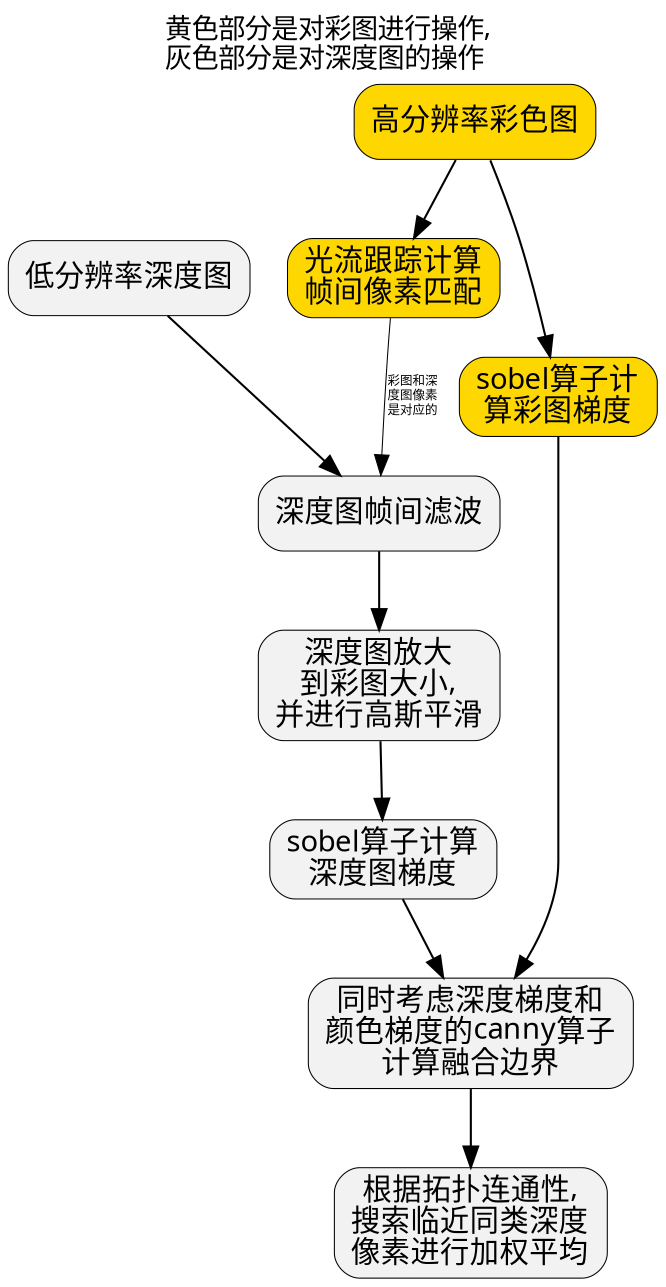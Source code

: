 digraph hierarchy {
dpi = 300
ratio = "compress"

graph [label="黄色部分是对彩图进行操作, \l灰色部分是对深度图的操作\l", fontname="FangSong", labelloc=t, fontsize=13];

node[shape=record, style="filled,rounded", fontname="FangSong", fillcolor=gray95, penwidth=0.5]
d1[label="{
低分辨率深度图
}"]

d2[label="深度图帧间滤波"]

d3[label="深度图放大\n到彩图大小,\n并进行高斯平滑\n"]

d4[label="sobel算子计算\l深度图梯度"]

m1[label="同时考虑深度梯度和\n颜色梯度的canny算子\n计算融合边界"]

m2[label="根据拓扑连通性,\n搜索临近同类深度\n像素进行加权平均"]

node[shape=record, style="filled,rounded", fontname="FangSong", fillcolor=gold1, penwidth=0.5]

c1[label="高分辨率彩色图"]

c2[label="光流跟踪计算\n帧间像素匹配"]

c3[label="sobel算子计\l算彩图梯度"]


d1->d2
d2->d3
d3->d4
d4->m1
m1->m2

c1->c2
c1->c3
c2->d2[label="彩图和深\l度图像素\l是对应的\l" fontname="FangSong" fontsize=6, penwidth=0.5]
c3->m1
}
